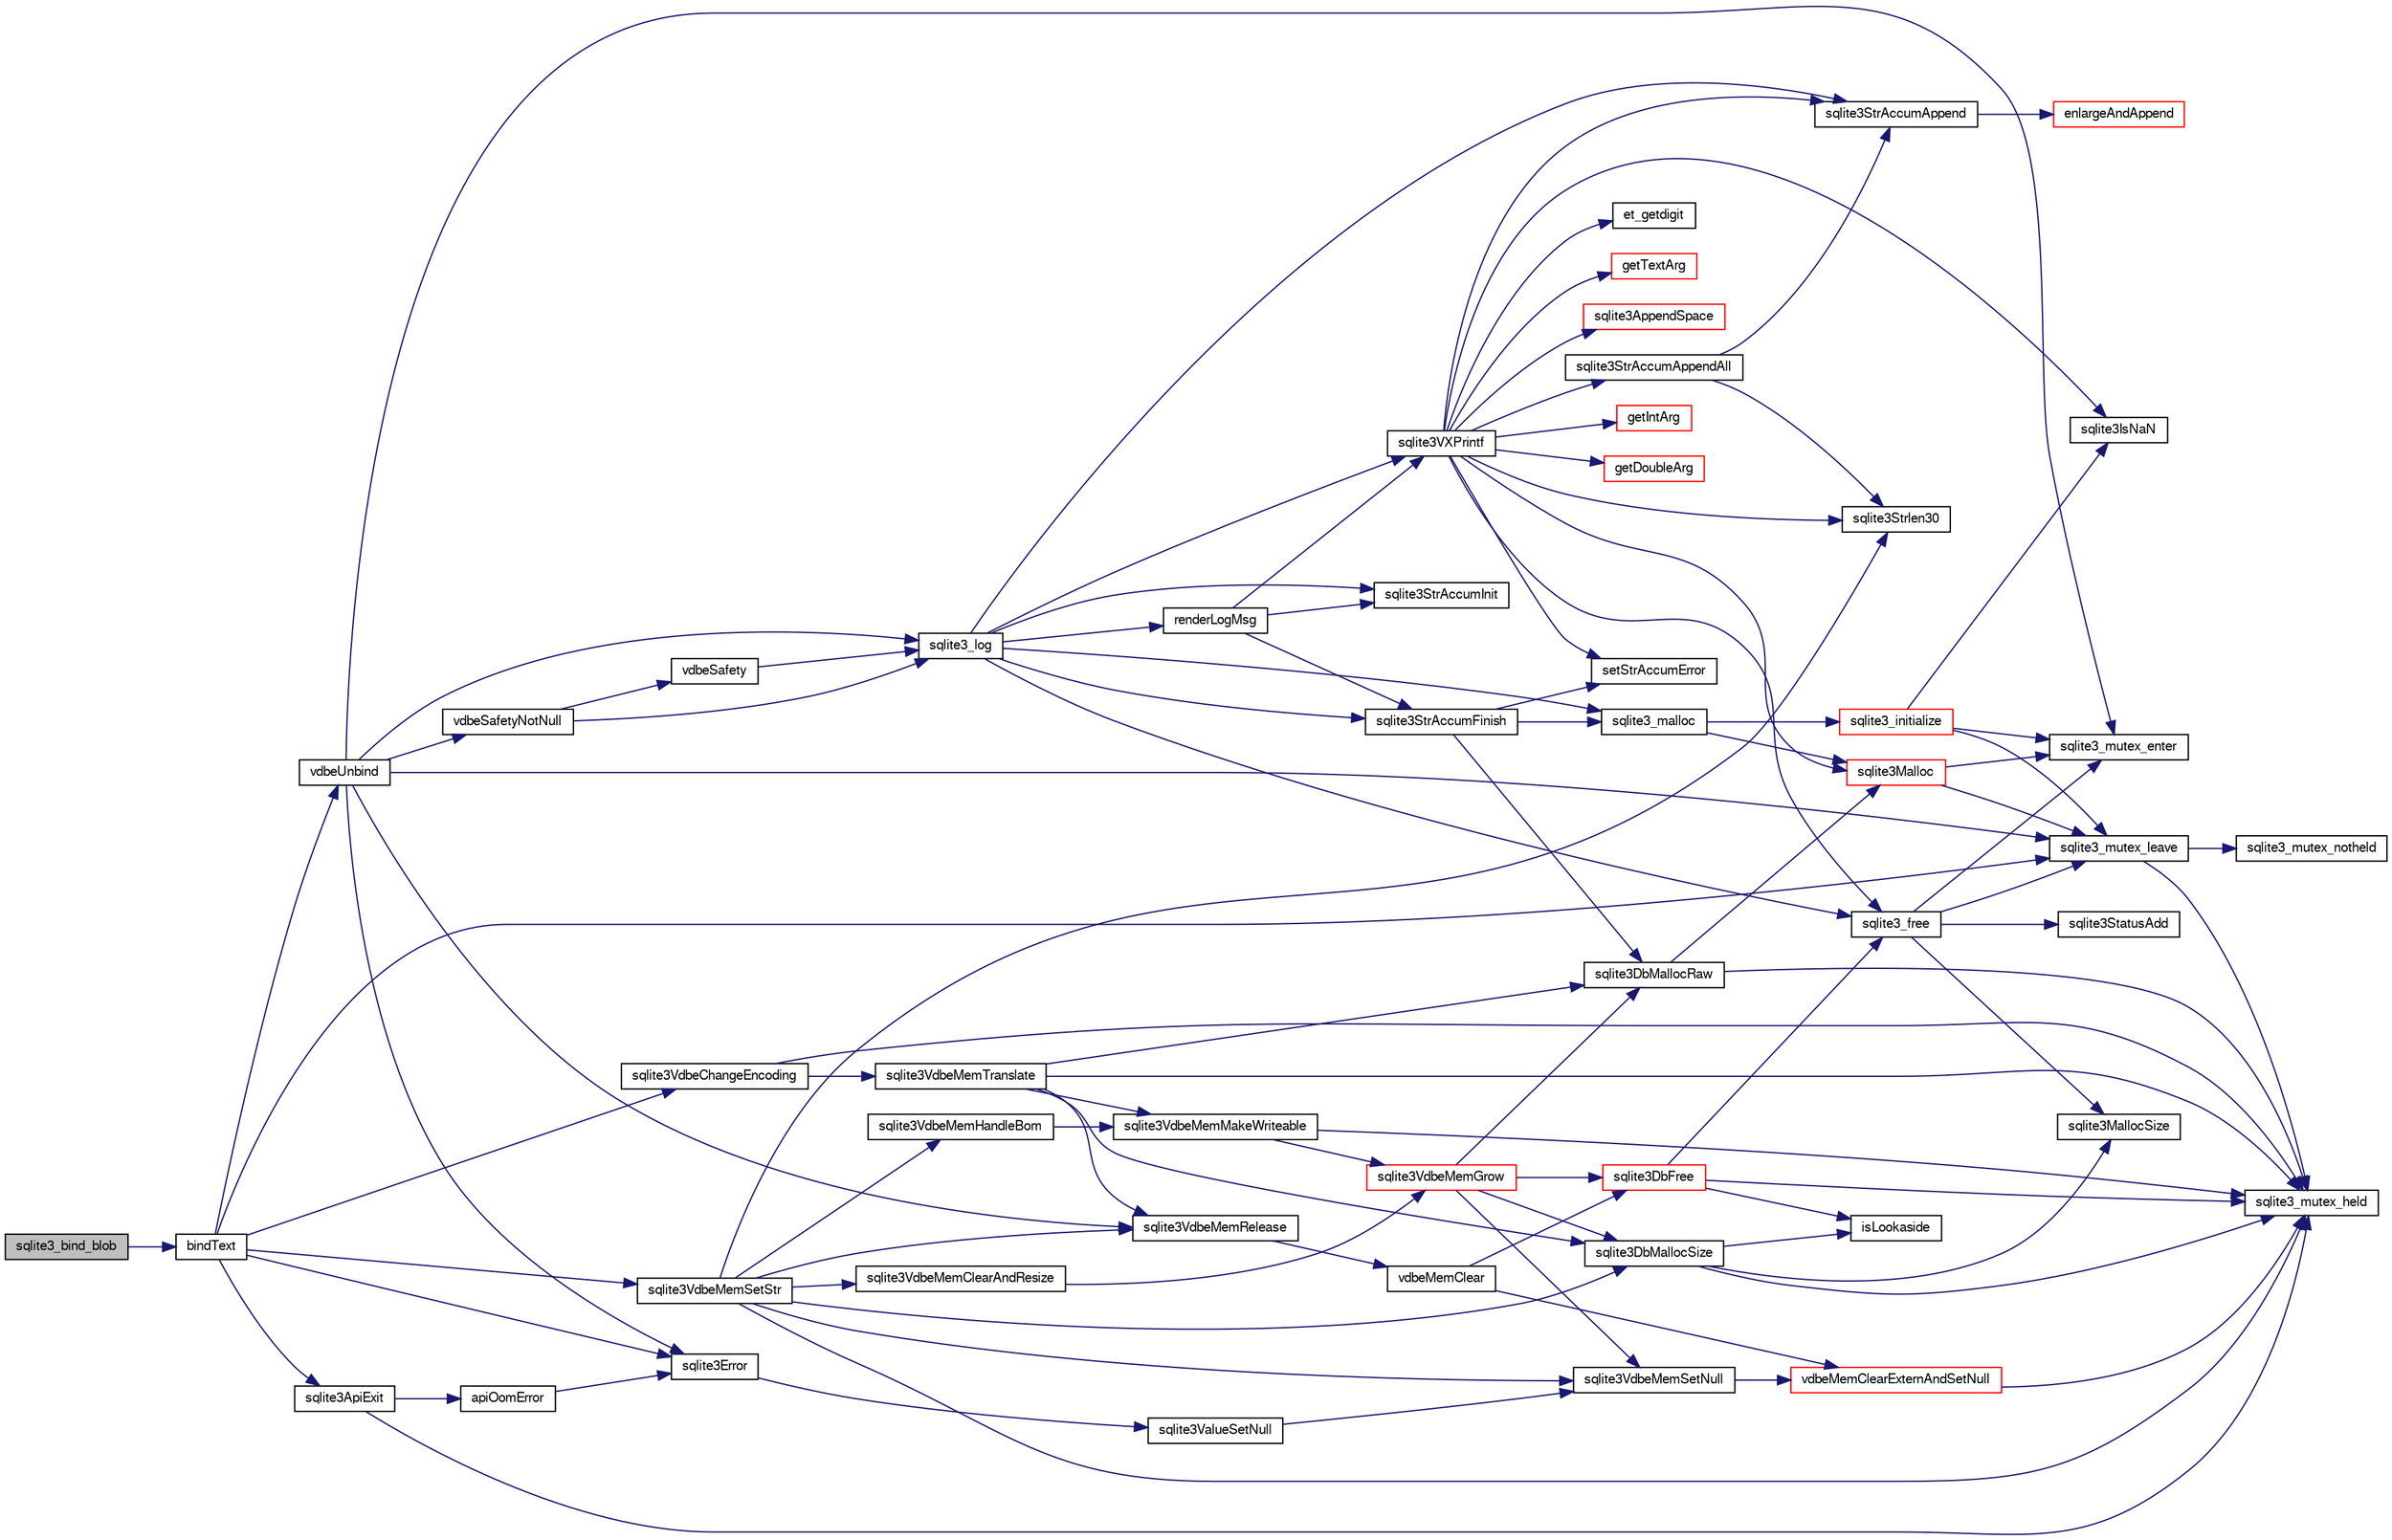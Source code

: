digraph "sqlite3_bind_blob"
{
  edge [fontname="FreeSans",fontsize="10",labelfontname="FreeSans",labelfontsize="10"];
  node [fontname="FreeSans",fontsize="10",shape=record];
  rankdir="LR";
  Node305649 [label="sqlite3_bind_blob",height=0.2,width=0.4,color="black", fillcolor="grey75", style="filled", fontcolor="black"];
  Node305649 -> Node305650 [color="midnightblue",fontsize="10",style="solid",fontname="FreeSans"];
  Node305650 [label="bindText",height=0.2,width=0.4,color="black", fillcolor="white", style="filled",URL="$sqlite3_8c.html#acdec2c68ea6b14a08bcfea9cfd32b2f2"];
  Node305650 -> Node305651 [color="midnightblue",fontsize="10",style="solid",fontname="FreeSans"];
  Node305651 [label="vdbeUnbind",height=0.2,width=0.4,color="black", fillcolor="white", style="filled",URL="$sqlite3_8c.html#ae3ca3d8a878660305a0efd0c73c9f064"];
  Node305651 -> Node305652 [color="midnightblue",fontsize="10",style="solid",fontname="FreeSans"];
  Node305652 [label="vdbeSafetyNotNull",height=0.2,width=0.4,color="black", fillcolor="white", style="filled",URL="$sqlite3_8c.html#a018448275e86f09d8af8033cec4cafdf"];
  Node305652 -> Node305653 [color="midnightblue",fontsize="10",style="solid",fontname="FreeSans"];
  Node305653 [label="sqlite3_log",height=0.2,width=0.4,color="black", fillcolor="white", style="filled",URL="$sqlite3_8c.html#a298c9699bf9c143662c6b1fec4b2dc3b"];
  Node305653 -> Node305654 [color="midnightblue",fontsize="10",style="solid",fontname="FreeSans"];
  Node305654 [label="renderLogMsg",height=0.2,width=0.4,color="black", fillcolor="white", style="filled",URL="$sqlite3_8c.html#a7a02b43ce0a27bb52085c7f446d115af"];
  Node305654 -> Node305655 [color="midnightblue",fontsize="10",style="solid",fontname="FreeSans"];
  Node305655 [label="sqlite3StrAccumInit",height=0.2,width=0.4,color="black", fillcolor="white", style="filled",URL="$sqlite3_8c.html#aabf95e113b9d54d519cd15a56215f560"];
  Node305654 -> Node305656 [color="midnightblue",fontsize="10",style="solid",fontname="FreeSans"];
  Node305656 [label="sqlite3VXPrintf",height=0.2,width=0.4,color="black", fillcolor="white", style="filled",URL="$sqlite3_8c.html#a63c25806c9bd4a2b76f9a0eb232c6bde"];
  Node305656 -> Node305657 [color="midnightblue",fontsize="10",style="solid",fontname="FreeSans"];
  Node305657 [label="sqlite3StrAccumAppend",height=0.2,width=0.4,color="black", fillcolor="white", style="filled",URL="$sqlite3_8c.html#a56664fa33def33c5a5245b623441d5e0"];
  Node305657 -> Node305658 [color="midnightblue",fontsize="10",style="solid",fontname="FreeSans"];
  Node305658 [label="enlargeAndAppend",height=0.2,width=0.4,color="red", fillcolor="white", style="filled",URL="$sqlite3_8c.html#a25b21e61dc0883d849890eaa8a18088a"];
  Node305656 -> Node305929 [color="midnightblue",fontsize="10",style="solid",fontname="FreeSans"];
  Node305929 [label="getIntArg",height=0.2,width=0.4,color="red", fillcolor="white", style="filled",URL="$sqlite3_8c.html#abff258963dbd9205fb299851a64c67be"];
  Node305656 -> Node305675 [color="midnightblue",fontsize="10",style="solid",fontname="FreeSans"];
  Node305675 [label="sqlite3Malloc",height=0.2,width=0.4,color="red", fillcolor="white", style="filled",URL="$sqlite3_8c.html#a361a2eaa846b1885f123abe46f5d8b2b"];
  Node305675 -> Node305669 [color="midnightblue",fontsize="10",style="solid",fontname="FreeSans"];
  Node305669 [label="sqlite3_mutex_enter",height=0.2,width=0.4,color="black", fillcolor="white", style="filled",URL="$sqlite3_8c.html#a1c12cde690bd89f104de5cbad12a6bf5"];
  Node305675 -> Node305671 [color="midnightblue",fontsize="10",style="solid",fontname="FreeSans"];
  Node305671 [label="sqlite3_mutex_leave",height=0.2,width=0.4,color="black", fillcolor="white", style="filled",URL="$sqlite3_8c.html#a5838d235601dbd3c1fa993555c6bcc93"];
  Node305671 -> Node305663 [color="midnightblue",fontsize="10",style="solid",fontname="FreeSans"];
  Node305663 [label="sqlite3_mutex_held",height=0.2,width=0.4,color="black", fillcolor="white", style="filled",URL="$sqlite3_8c.html#acf77da68932b6bc163c5e68547ecc3e7"];
  Node305671 -> Node305672 [color="midnightblue",fontsize="10",style="solid",fontname="FreeSans"];
  Node305672 [label="sqlite3_mutex_notheld",height=0.2,width=0.4,color="black", fillcolor="white", style="filled",URL="$sqlite3_8c.html#a83967c837c1c000d3b5adcfaa688f5dc"];
  Node305656 -> Node305660 [color="midnightblue",fontsize="10",style="solid",fontname="FreeSans"];
  Node305660 [label="setStrAccumError",height=0.2,width=0.4,color="black", fillcolor="white", style="filled",URL="$sqlite3_8c.html#a3dc479a1fc8ba1ab8edfe51f8a0b102c"];
  Node305656 -> Node305930 [color="midnightblue",fontsize="10",style="solid",fontname="FreeSans"];
  Node305930 [label="getDoubleArg",height=0.2,width=0.4,color="red", fillcolor="white", style="filled",URL="$sqlite3_8c.html#a1cf25120072c85bd261983b24c12c3d9"];
  Node305656 -> Node305822 [color="midnightblue",fontsize="10",style="solid",fontname="FreeSans"];
  Node305822 [label="sqlite3IsNaN",height=0.2,width=0.4,color="black", fillcolor="white", style="filled",URL="$sqlite3_8c.html#aed4d78203877c3486765ccbc7feebb50"];
  Node305656 -> Node305738 [color="midnightblue",fontsize="10",style="solid",fontname="FreeSans"];
  Node305738 [label="sqlite3Strlen30",height=0.2,width=0.4,color="black", fillcolor="white", style="filled",URL="$sqlite3_8c.html#a3dcd80ba41f1a308193dee74857b62a7"];
  Node305656 -> Node305931 [color="midnightblue",fontsize="10",style="solid",fontname="FreeSans"];
  Node305931 [label="et_getdigit",height=0.2,width=0.4,color="black", fillcolor="white", style="filled",URL="$sqlite3_8c.html#a40c5a308749ad07cc2397a53e081bff0"];
  Node305656 -> Node305932 [color="midnightblue",fontsize="10",style="solid",fontname="FreeSans"];
  Node305932 [label="getTextArg",height=0.2,width=0.4,color="red", fillcolor="white", style="filled",URL="$sqlite3_8c.html#afbb41850423ef20071cefaab0431e04d"];
  Node305656 -> Node305933 [color="midnightblue",fontsize="10",style="solid",fontname="FreeSans"];
  Node305933 [label="sqlite3StrAccumAppendAll",height=0.2,width=0.4,color="black", fillcolor="white", style="filled",URL="$sqlite3_8c.html#acaf8f3e4f99a3c3a4a77e9c987547289"];
  Node305933 -> Node305657 [color="midnightblue",fontsize="10",style="solid",fontname="FreeSans"];
  Node305933 -> Node305738 [color="midnightblue",fontsize="10",style="solid",fontname="FreeSans"];
  Node305656 -> Node305934 [color="midnightblue",fontsize="10",style="solid",fontname="FreeSans"];
  Node305934 [label="sqlite3AppendSpace",height=0.2,width=0.4,color="red", fillcolor="white", style="filled",URL="$sqlite3_8c.html#aefd38a5afc0020d4a93855c3ee7c63a8"];
  Node305656 -> Node305668 [color="midnightblue",fontsize="10",style="solid",fontname="FreeSans"];
  Node305668 [label="sqlite3_free",height=0.2,width=0.4,color="black", fillcolor="white", style="filled",URL="$sqlite3_8c.html#a6552349e36a8a691af5487999ab09519"];
  Node305668 -> Node305669 [color="midnightblue",fontsize="10",style="solid",fontname="FreeSans"];
  Node305668 -> Node305670 [color="midnightblue",fontsize="10",style="solid",fontname="FreeSans"];
  Node305670 [label="sqlite3StatusAdd",height=0.2,width=0.4,color="black", fillcolor="white", style="filled",URL="$sqlite3_8c.html#afa029f93586aeab4cc85360905dae9cd"];
  Node305668 -> Node305666 [color="midnightblue",fontsize="10",style="solid",fontname="FreeSans"];
  Node305666 [label="sqlite3MallocSize",height=0.2,width=0.4,color="black", fillcolor="white", style="filled",URL="$sqlite3_8c.html#acf5d2a5f35270bafb050bd2def576955"];
  Node305668 -> Node305671 [color="midnightblue",fontsize="10",style="solid",fontname="FreeSans"];
  Node305654 -> Node305765 [color="midnightblue",fontsize="10",style="solid",fontname="FreeSans"];
  Node305765 [label="sqlite3StrAccumFinish",height=0.2,width=0.4,color="black", fillcolor="white", style="filled",URL="$sqlite3_8c.html#adb7f26b10ac1b847db6f000ef4c2e2ba"];
  Node305765 -> Node305674 [color="midnightblue",fontsize="10",style="solid",fontname="FreeSans"];
  Node305674 [label="sqlite3DbMallocRaw",height=0.2,width=0.4,color="black", fillcolor="white", style="filled",URL="$sqlite3_8c.html#abbe8be0cf7175e11ddc3e2218fad924e"];
  Node305674 -> Node305663 [color="midnightblue",fontsize="10",style="solid",fontname="FreeSans"];
  Node305674 -> Node305675 [color="midnightblue",fontsize="10",style="solid",fontname="FreeSans"];
  Node305765 -> Node305740 [color="midnightblue",fontsize="10",style="solid",fontname="FreeSans"];
  Node305740 [label="sqlite3_malloc",height=0.2,width=0.4,color="black", fillcolor="white", style="filled",URL="$sqlite3_8c.html#ac79dba55fc32b6a840cf5a9769bce7cd"];
  Node305740 -> Node305681 [color="midnightblue",fontsize="10",style="solid",fontname="FreeSans"];
  Node305681 [label="sqlite3_initialize",height=0.2,width=0.4,color="red", fillcolor="white", style="filled",URL="$sqlite3_8c.html#ab0c0ee2d5d4cf8b28e9572296a8861df"];
  Node305681 -> Node305669 [color="midnightblue",fontsize="10",style="solid",fontname="FreeSans"];
  Node305681 -> Node305671 [color="midnightblue",fontsize="10",style="solid",fontname="FreeSans"];
  Node305681 -> Node305822 [color="midnightblue",fontsize="10",style="solid",fontname="FreeSans"];
  Node305740 -> Node305675 [color="midnightblue",fontsize="10",style="solid",fontname="FreeSans"];
  Node305765 -> Node305660 [color="midnightblue",fontsize="10",style="solid",fontname="FreeSans"];
  Node305653 -> Node305655 [color="midnightblue",fontsize="10",style="solid",fontname="FreeSans"];
  Node305653 -> Node305656 [color="midnightblue",fontsize="10",style="solid",fontname="FreeSans"];
  Node305653 -> Node305765 [color="midnightblue",fontsize="10",style="solid",fontname="FreeSans"];
  Node305653 -> Node305740 [color="midnightblue",fontsize="10",style="solid",fontname="FreeSans"];
  Node305653 -> Node305668 [color="midnightblue",fontsize="10",style="solid",fontname="FreeSans"];
  Node305653 -> Node305657 [color="midnightblue",fontsize="10",style="solid",fontname="FreeSans"];
  Node305652 -> Node305935 [color="midnightblue",fontsize="10",style="solid",fontname="FreeSans"];
  Node305935 [label="vdbeSafety",height=0.2,width=0.4,color="black", fillcolor="white", style="filled",URL="$sqlite3_8c.html#ad376f1aa66b2801fa8fb2fb134f370fd"];
  Node305935 -> Node305653 [color="midnightblue",fontsize="10",style="solid",fontname="FreeSans"];
  Node305651 -> Node305669 [color="midnightblue",fontsize="10",style="solid",fontname="FreeSans"];
  Node305651 -> Node305869 [color="midnightblue",fontsize="10",style="solid",fontname="FreeSans"];
  Node305869 [label="sqlite3Error",height=0.2,width=0.4,color="black", fillcolor="white", style="filled",URL="$sqlite3_8c.html#a4ba5e8be78db50d5538dcaa45bcf74d3"];
  Node305869 -> Node305870 [color="midnightblue",fontsize="10",style="solid",fontname="FreeSans"];
  Node305870 [label="sqlite3ValueSetNull",height=0.2,width=0.4,color="black", fillcolor="white", style="filled",URL="$sqlite3_8c.html#ad9bc4507a7806b37946116afbe183b95"];
  Node305870 -> Node305750 [color="midnightblue",fontsize="10",style="solid",fontname="FreeSans"];
  Node305750 [label="sqlite3VdbeMemSetNull",height=0.2,width=0.4,color="black", fillcolor="white", style="filled",URL="$sqlite3_8c.html#ae01092c23aebaf8a3ebdf3954609b410"];
  Node305750 -> Node305751 [color="midnightblue",fontsize="10",style="solid",fontname="FreeSans"];
  Node305751 [label="vdbeMemClearExternAndSetNull",height=0.2,width=0.4,color="red", fillcolor="white", style="filled",URL="$sqlite3_8c.html#a29c41a360fb0e86b817777daf061230c"];
  Node305751 -> Node305663 [color="midnightblue",fontsize="10",style="solid",fontname="FreeSans"];
  Node305651 -> Node305671 [color="midnightblue",fontsize="10",style="solid",fontname="FreeSans"];
  Node305651 -> Node305653 [color="midnightblue",fontsize="10",style="solid",fontname="FreeSans"];
  Node305651 -> Node305757 [color="midnightblue",fontsize="10",style="solid",fontname="FreeSans"];
  Node305757 [label="sqlite3VdbeMemRelease",height=0.2,width=0.4,color="black", fillcolor="white", style="filled",URL="$sqlite3_8c.html#a90606361dbeba88159fd6ff03fcc10cc"];
  Node305757 -> Node305758 [color="midnightblue",fontsize="10",style="solid",fontname="FreeSans"];
  Node305758 [label="vdbeMemClear",height=0.2,width=0.4,color="black", fillcolor="white", style="filled",URL="$sqlite3_8c.html#a489eef6e55ad0dadf67578726b935d12"];
  Node305758 -> Node305751 [color="midnightblue",fontsize="10",style="solid",fontname="FreeSans"];
  Node305758 -> Node305662 [color="midnightblue",fontsize="10",style="solid",fontname="FreeSans"];
  Node305662 [label="sqlite3DbFree",height=0.2,width=0.4,color="red", fillcolor="white", style="filled",URL="$sqlite3_8c.html#ac70ab821a6607b4a1b909582dc37a069"];
  Node305662 -> Node305663 [color="midnightblue",fontsize="10",style="solid",fontname="FreeSans"];
  Node305662 -> Node305667 [color="midnightblue",fontsize="10",style="solid",fontname="FreeSans"];
  Node305667 [label="isLookaside",height=0.2,width=0.4,color="black", fillcolor="white", style="filled",URL="$sqlite3_8c.html#a770fa05ff9717b75e16f4d968a77b897"];
  Node305662 -> Node305668 [color="midnightblue",fontsize="10",style="solid",fontname="FreeSans"];
  Node305650 -> Node305771 [color="midnightblue",fontsize="10",style="solid",fontname="FreeSans"];
  Node305771 [label="sqlite3VdbeMemSetStr",height=0.2,width=0.4,color="black", fillcolor="white", style="filled",URL="$sqlite3_8c.html#a9697bec7c3b512483638ea3646191d7d"];
  Node305771 -> Node305663 [color="midnightblue",fontsize="10",style="solid",fontname="FreeSans"];
  Node305771 -> Node305750 [color="midnightblue",fontsize="10",style="solid",fontname="FreeSans"];
  Node305771 -> Node305738 [color="midnightblue",fontsize="10",style="solid",fontname="FreeSans"];
  Node305771 -> Node305762 [color="midnightblue",fontsize="10",style="solid",fontname="FreeSans"];
  Node305762 [label="sqlite3VdbeMemClearAndResize",height=0.2,width=0.4,color="black", fillcolor="white", style="filled",URL="$sqlite3_8c.html#add082be4aa46084ecdf023cfac898231"];
  Node305762 -> Node305748 [color="midnightblue",fontsize="10",style="solid",fontname="FreeSans"];
  Node305748 [label="sqlite3VdbeMemGrow",height=0.2,width=0.4,color="red", fillcolor="white", style="filled",URL="$sqlite3_8c.html#aba753c9690ae0ba31b5100945cf29447"];
  Node305748 -> Node305665 [color="midnightblue",fontsize="10",style="solid",fontname="FreeSans"];
  Node305665 [label="sqlite3DbMallocSize",height=0.2,width=0.4,color="black", fillcolor="white", style="filled",URL="$sqlite3_8c.html#aa397e5a8a03495203a0767abf0a71f86"];
  Node305665 -> Node305666 [color="midnightblue",fontsize="10",style="solid",fontname="FreeSans"];
  Node305665 -> Node305663 [color="midnightblue",fontsize="10",style="solid",fontname="FreeSans"];
  Node305665 -> Node305667 [color="midnightblue",fontsize="10",style="solid",fontname="FreeSans"];
  Node305748 -> Node305662 [color="midnightblue",fontsize="10",style="solid",fontname="FreeSans"];
  Node305748 -> Node305674 [color="midnightblue",fontsize="10",style="solid",fontname="FreeSans"];
  Node305748 -> Node305750 [color="midnightblue",fontsize="10",style="solid",fontname="FreeSans"];
  Node305771 -> Node305757 [color="midnightblue",fontsize="10",style="solid",fontname="FreeSans"];
  Node305771 -> Node305665 [color="midnightblue",fontsize="10",style="solid",fontname="FreeSans"];
  Node305771 -> Node305772 [color="midnightblue",fontsize="10",style="solid",fontname="FreeSans"];
  Node305772 [label="sqlite3VdbeMemHandleBom",height=0.2,width=0.4,color="black", fillcolor="white", style="filled",URL="$sqlite3_8c.html#a8ac47607e6893715d335a0f6f4b58e3e"];
  Node305772 -> Node305756 [color="midnightblue",fontsize="10",style="solid",fontname="FreeSans"];
  Node305756 [label="sqlite3VdbeMemMakeWriteable",height=0.2,width=0.4,color="black", fillcolor="white", style="filled",URL="$sqlite3_8c.html#afabdd8032205a36c69ad191c6bbb6a34"];
  Node305756 -> Node305663 [color="midnightblue",fontsize="10",style="solid",fontname="FreeSans"];
  Node305756 -> Node305748 [color="midnightblue",fontsize="10",style="solid",fontname="FreeSans"];
  Node305650 -> Node305754 [color="midnightblue",fontsize="10",style="solid",fontname="FreeSans"];
  Node305754 [label="sqlite3VdbeChangeEncoding",height=0.2,width=0.4,color="black", fillcolor="white", style="filled",URL="$sqlite3_8c.html#aa7cf8e488bf8cf9ec18528f52a40de31"];
  Node305754 -> Node305663 [color="midnightblue",fontsize="10",style="solid",fontname="FreeSans"];
  Node305754 -> Node305755 [color="midnightblue",fontsize="10",style="solid",fontname="FreeSans"];
  Node305755 [label="sqlite3VdbeMemTranslate",height=0.2,width=0.4,color="black", fillcolor="white", style="filled",URL="$sqlite3_8c.html#adc5f07459f00d96ec7591be255d029f5"];
  Node305755 -> Node305663 [color="midnightblue",fontsize="10",style="solid",fontname="FreeSans"];
  Node305755 -> Node305756 [color="midnightblue",fontsize="10",style="solid",fontname="FreeSans"];
  Node305755 -> Node305674 [color="midnightblue",fontsize="10",style="solid",fontname="FreeSans"];
  Node305755 -> Node305757 [color="midnightblue",fontsize="10",style="solid",fontname="FreeSans"];
  Node305755 -> Node305665 [color="midnightblue",fontsize="10",style="solid",fontname="FreeSans"];
  Node305650 -> Node305869 [color="midnightblue",fontsize="10",style="solid",fontname="FreeSans"];
  Node305650 -> Node305867 [color="midnightblue",fontsize="10",style="solid",fontname="FreeSans"];
  Node305867 [label="sqlite3ApiExit",height=0.2,width=0.4,color="black", fillcolor="white", style="filled",URL="$sqlite3_8c.html#ae5a967ec6172298db98b6090bbd1dd9b"];
  Node305867 -> Node305663 [color="midnightblue",fontsize="10",style="solid",fontname="FreeSans"];
  Node305867 -> Node305868 [color="midnightblue",fontsize="10",style="solid",fontname="FreeSans"];
  Node305868 [label="apiOomError",height=0.2,width=0.4,color="black", fillcolor="white", style="filled",URL="$sqlite3_8c.html#a55c294da0c468873c7f7ea59378b8b9c"];
  Node305868 -> Node305869 [color="midnightblue",fontsize="10",style="solid",fontname="FreeSans"];
  Node305650 -> Node305671 [color="midnightblue",fontsize="10",style="solid",fontname="FreeSans"];
}
